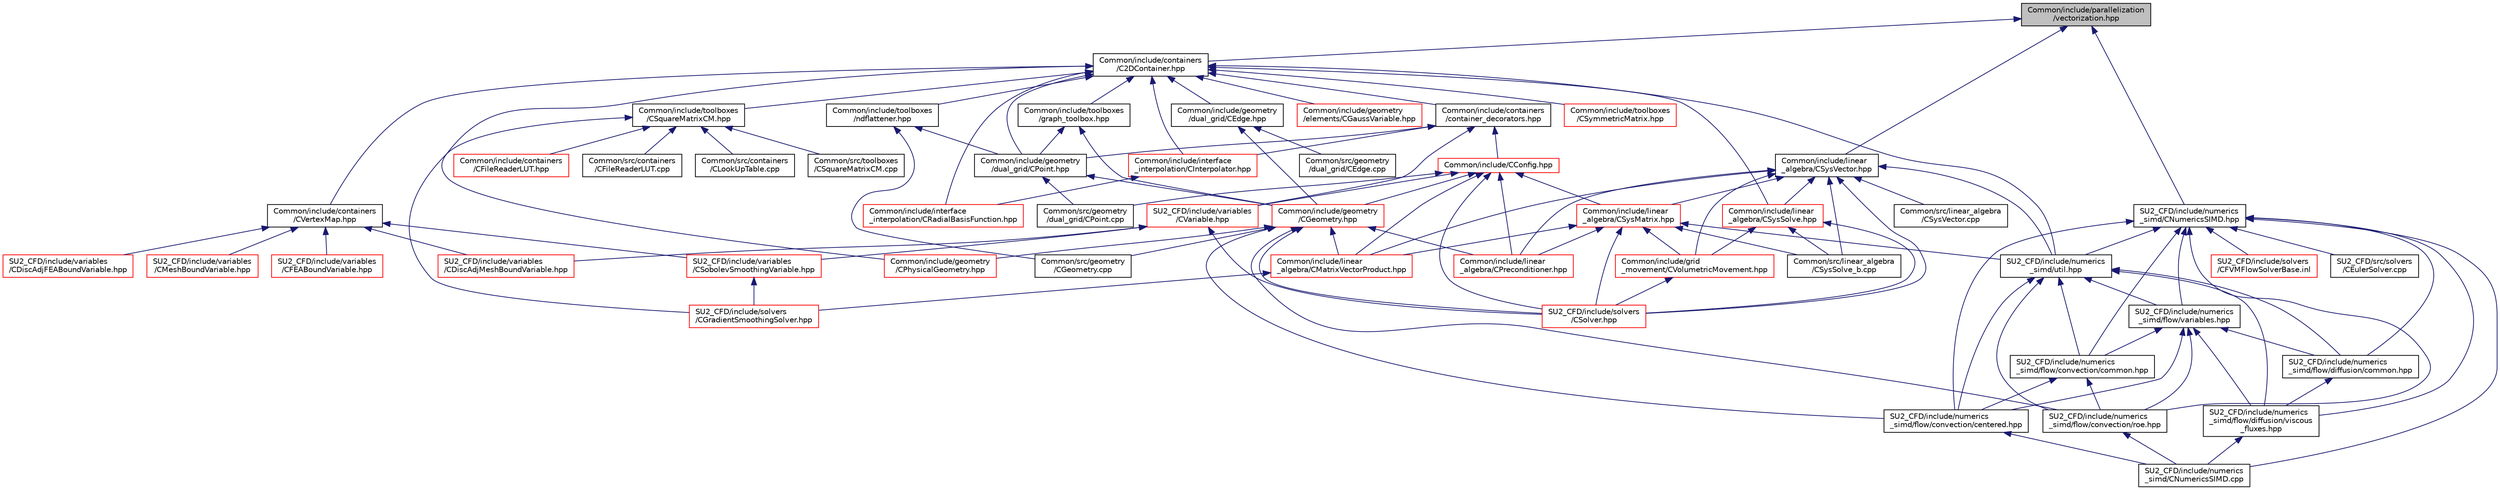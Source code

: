 digraph "Common/include/parallelization/vectorization.hpp"
{
 // LATEX_PDF_SIZE
  edge [fontname="Helvetica",fontsize="10",labelfontname="Helvetica",labelfontsize="10"];
  node [fontname="Helvetica",fontsize="10",shape=record];
  Node1 [label="Common/include/parallelization\l/vectorization.hpp",height=0.2,width=0.4,color="black", fillcolor="grey75", style="filled", fontcolor="black",tooltip="Implementation of a portable SIMD type."];
  Node1 -> Node2 [dir="back",color="midnightblue",fontsize="10",style="solid",fontname="Helvetica"];
  Node2 [label="Common/include/containers\l/C2DContainer.hpp",height=0.2,width=0.4,color="black", fillcolor="white", style="filled",URL="$C2DContainer_8hpp.html",tooltip="A templated vector/matrix object."];
  Node2 -> Node3 [dir="back",color="midnightblue",fontsize="10",style="solid",fontname="Helvetica"];
  Node3 [label="Common/include/containers\l/container_decorators.hpp",height=0.2,width=0.4,color="black", fillcolor="white", style="filled",URL="$container__decorators_8hpp.html",tooltip="Collection of small classes that decorate C2DContainer to augment its functionality,..."];
  Node3 -> Node4 [dir="back",color="midnightblue",fontsize="10",style="solid",fontname="Helvetica"];
  Node4 [label="Common/include/CConfig.hpp",height=0.2,width=0.4,color="red", fillcolor="white", style="filled",URL="$CConfig_8hpp.html",tooltip="All the information about the definition of the physical problem. The subroutines and functions are i..."];
  Node4 -> Node11 [dir="back",color="midnightblue",fontsize="10",style="solid",fontname="Helvetica"];
  Node11 [label="Common/include/geometry\l/CGeometry.hpp",height=0.2,width=0.4,color="red", fillcolor="white", style="filled",URL="$CGeometry_8hpp.html",tooltip="Headers of the main subroutines for creating the geometrical structure. The subroutines and functions..."];
  Node11 -> Node170 [dir="back",color="midnightblue",fontsize="10",style="solid",fontname="Helvetica"];
  Node170 [label="Common/include/geometry\l/CPhysicalGeometry.hpp",height=0.2,width=0.4,color="red", fillcolor="white", style="filled",URL="$CPhysicalGeometry_8hpp.html",tooltip="Headers of the physical geometry class used to read meshes from file."];
  Node11 -> Node183 [dir="back",color="midnightblue",fontsize="10",style="solid",fontname="Helvetica"];
  Node183 [label="Common/include/linear\l_algebra/CMatrixVectorProduct.hpp",height=0.2,width=0.4,color="red", fillcolor="white", style="filled",URL="$CMatrixVectorProduct_8hpp.html",tooltip="Headers for the classes related to sparse matrix-vector product wrappers. The actual operations are c..."];
  Node183 -> Node109 [dir="back",color="midnightblue",fontsize="10",style="solid",fontname="Helvetica"];
  Node109 [label="SU2_CFD/include/solvers\l/CGradientSmoothingSolver.hpp",height=0.2,width=0.4,color="red", fillcolor="white", style="filled",URL="$CGradientSmoothingSolver_8hpp.html",tooltip="SOlver class for Sobolev smoothing of sensitivities."];
  Node11 -> Node185 [dir="back",color="midnightblue",fontsize="10",style="solid",fontname="Helvetica"];
  Node185 [label="Common/include/linear\l_algebra/CPreconditioner.hpp",height=0.2,width=0.4,color="red", fillcolor="white", style="filled",URL="$CPreconditioner_8hpp.html",tooltip="Classes related to linear preconditioner wrappers. The actual operations are currently implemented mo..."];
  Node11 -> Node186 [dir="back",color="midnightblue",fontsize="10",style="solid",fontname="Helvetica"];
  Node186 [label="Common/src/geometry\l/CGeometry.cpp",height=0.2,width=0.4,color="black", fillcolor="white", style="filled",URL="$CGeometry_8cpp.html",tooltip="Implementation of the base geometry class."];
  Node11 -> Node22 [dir="back",color="midnightblue",fontsize="10",style="solid",fontname="Helvetica"];
  Node22 [label="SU2_CFD/include/solvers\l/CSolver.hpp",height=0.2,width=0.4,color="red", fillcolor="white", style="filled",URL="$CSolver_8hpp.html",tooltip="Headers of the CSolver class which is inherited by all of the other solvers."];
  Node11 -> Node197 [dir="back",color="midnightblue",fontsize="10",style="solid",fontname="Helvetica"];
  Node197 [label="SU2_CFD/include/numerics\l_simd/flow/convection/roe.hpp",height=0.2,width=0.4,color="black", fillcolor="white", style="filled",URL="$simd_2flow_2convection_2roe_8hpp.html",tooltip="Roe-family of convective schemes."];
  Node197 -> Node198 [dir="back",color="midnightblue",fontsize="10",style="solid",fontname="Helvetica"];
  Node198 [label="SU2_CFD/include/numerics\l_simd/CNumericsSIMD.cpp",height=0.2,width=0.4,color="black", fillcolor="white", style="filled",URL="$CNumericsSIMD_8cpp.html",tooltip=" "];
  Node11 -> Node199 [dir="back",color="midnightblue",fontsize="10",style="solid",fontname="Helvetica"];
  Node199 [label="SU2_CFD/include/numerics\l_simd/flow/convection/centered.hpp",height=0.2,width=0.4,color="black", fillcolor="white", style="filled",URL="$simd_2flow_2convection_2centered_8hpp.html",tooltip="Centered convective schemes."];
  Node199 -> Node198 [dir="back",color="midnightblue",fontsize="10",style="solid",fontname="Helvetica"];
  Node4 -> Node226 [dir="back",color="midnightblue",fontsize="10",style="solid",fontname="Helvetica"];
  Node226 [label="Common/include/linear\l_algebra/CSysMatrix.hpp",height=0.2,width=0.4,color="red", fillcolor="white", style="filled",URL="$CSysMatrix_8hpp.html",tooltip="Declaration of the block-sparse matrix class. The implemtation is in CSysMatrix.cpp."];
  Node226 -> Node180 [dir="back",color="midnightblue",fontsize="10",style="solid",fontname="Helvetica"];
  Node180 [label="Common/include/grid\l_movement/CVolumetricMovement.hpp",height=0.2,width=0.4,color="red", fillcolor="white", style="filled",URL="$CVolumetricMovement_8hpp.html",tooltip="Headers of the CVolumetricMovement class."];
  Node180 -> Node22 [dir="back",color="midnightblue",fontsize="10",style="solid",fontname="Helvetica"];
  Node226 -> Node183 [dir="back",color="midnightblue",fontsize="10",style="solid",fontname="Helvetica"];
  Node226 -> Node185 [dir="back",color="midnightblue",fontsize="10",style="solid",fontname="Helvetica"];
  Node226 -> Node228 [dir="back",color="midnightblue",fontsize="10",style="solid",fontname="Helvetica"];
  Node228 [label="Common/src/linear_algebra\l/CSysSolve_b.cpp",height=0.2,width=0.4,color="black", fillcolor="white", style="filled",URL="$CSysSolve__b_8cpp.html",tooltip="Routines for the linear solver used in the reverse sweep of AD."];
  Node226 -> Node22 [dir="back",color="midnightblue",fontsize="10",style="solid",fontname="Helvetica"];
  Node226 -> Node229 [dir="back",color="midnightblue",fontsize="10",style="solid",fontname="Helvetica"];
  Node229 [label="SU2_CFD/include/numerics\l_simd/util.hpp",height=0.2,width=0.4,color="black", fillcolor="white", style="filled",URL="$util_8hpp.html",tooltip="Generic auxiliary functions."];
  Node229 -> Node197 [dir="back",color="midnightblue",fontsize="10",style="solid",fontname="Helvetica"];
  Node229 -> Node230 [dir="back",color="midnightblue",fontsize="10",style="solid",fontname="Helvetica"];
  Node230 [label="SU2_CFD/include/numerics\l_simd/flow/variables.hpp",height=0.2,width=0.4,color="black", fillcolor="white", style="filled",URL="$variables_8hpp.html",tooltip="Collection of types to store physical variables."];
  Node230 -> Node197 [dir="back",color="midnightblue",fontsize="10",style="solid",fontname="Helvetica"];
  Node230 -> Node231 [dir="back",color="midnightblue",fontsize="10",style="solid",fontname="Helvetica"];
  Node231 [label="SU2_CFD/include/numerics\l_simd/flow/convection/common.hpp",height=0.2,width=0.4,color="black", fillcolor="white", style="filled",URL="$convection_2common_8hpp.html",tooltip="Common convection-related methods."];
  Node231 -> Node197 [dir="back",color="midnightblue",fontsize="10",style="solid",fontname="Helvetica"];
  Node231 -> Node199 [dir="back",color="midnightblue",fontsize="10",style="solid",fontname="Helvetica"];
  Node230 -> Node199 [dir="back",color="midnightblue",fontsize="10",style="solid",fontname="Helvetica"];
  Node230 -> Node232 [dir="back",color="midnightblue",fontsize="10",style="solid",fontname="Helvetica"];
  Node232 [label="SU2_CFD/include/numerics\l_simd/flow/diffusion/viscous\l_fluxes.hpp",height=0.2,width=0.4,color="black", fillcolor="white", style="filled",URL="$viscous__fluxes_8hpp.html",tooltip="Decorator classes for computation of viscous fluxes."];
  Node232 -> Node198 [dir="back",color="midnightblue",fontsize="10",style="solid",fontname="Helvetica"];
  Node230 -> Node233 [dir="back",color="midnightblue",fontsize="10",style="solid",fontname="Helvetica"];
  Node233 [label="SU2_CFD/include/numerics\l_simd/flow/diffusion/common.hpp",height=0.2,width=0.4,color="black", fillcolor="white", style="filled",URL="$diffusion_2common_8hpp.html",tooltip="Helper functions for viscous methods."];
  Node233 -> Node232 [dir="back",color="midnightblue",fontsize="10",style="solid",fontname="Helvetica"];
  Node229 -> Node231 [dir="back",color="midnightblue",fontsize="10",style="solid",fontname="Helvetica"];
  Node229 -> Node199 [dir="back",color="midnightblue",fontsize="10",style="solid",fontname="Helvetica"];
  Node229 -> Node232 [dir="back",color="midnightblue",fontsize="10",style="solid",fontname="Helvetica"];
  Node229 -> Node233 [dir="back",color="midnightblue",fontsize="10",style="solid",fontname="Helvetica"];
  Node4 -> Node183 [dir="back",color="midnightblue",fontsize="10",style="solid",fontname="Helvetica"];
  Node4 -> Node185 [dir="back",color="midnightblue",fontsize="10",style="solid",fontname="Helvetica"];
  Node4 -> Node260 [dir="back",color="midnightblue",fontsize="10",style="solid",fontname="Helvetica"];
  Node260 [label="Common/src/geometry\l/dual_grid/CPoint.cpp",height=0.2,width=0.4,color="black", fillcolor="white", style="filled",URL="$CPoint_8cpp.html",tooltip="Main classes for defining the points of the dual grid."];
  Node4 -> Node22 [dir="back",color="midnightblue",fontsize="10",style="solid",fontname="Helvetica"];
  Node4 -> Node368 [dir="back",color="midnightblue",fontsize="10",style="solid",fontname="Helvetica"];
  Node368 [label="SU2_CFD/include/variables\l/CVariable.hpp",height=0.2,width=0.4,color="red", fillcolor="white", style="filled",URL="$CVariable_8hpp.html",tooltip="Declaration and inlines of the parent class for defining problem variables, function definitions in f..."];
  Node368 -> Node22 [dir="back",color="midnightblue",fontsize="10",style="solid",fontname="Helvetica"];
  Node368 -> Node393 [dir="back",color="midnightblue",fontsize="10",style="solid",fontname="Helvetica"];
  Node393 [label="SU2_CFD/include/variables\l/CDiscAdjMeshBoundVariable.hpp",height=0.2,width=0.4,color="red", fillcolor="white", style="filled",URL="$CDiscAdjMeshBoundVariable_8hpp.html",tooltip=" "];
  Node368 -> Node395 [dir="back",color="midnightblue",fontsize="10",style="solid",fontname="Helvetica"];
  Node395 [label="SU2_CFD/include/variables\l/CSobolevSmoothingVariable.hpp",height=0.2,width=0.4,color="red", fillcolor="white", style="filled",URL="$CSobolevSmoothingVariable_8hpp.html",tooltip="Class for defining the variables of the gradient smoothing."];
  Node395 -> Node109 [dir="back",color="midnightblue",fontsize="10",style="solid",fontname="Helvetica"];
  Node3 -> Node430 [dir="back",color="midnightblue",fontsize="10",style="solid",fontname="Helvetica"];
  Node430 [label="Common/include/geometry\l/dual_grid/CPoint.hpp",height=0.2,width=0.4,color="black", fillcolor="white", style="filled",URL="$CPoint_8hpp.html",tooltip="Declaration of the point class that stores geometric and adjacency information for dual control volum..."];
  Node430 -> Node11 [dir="back",color="midnightblue",fontsize="10",style="solid",fontname="Helvetica"];
  Node430 -> Node260 [dir="back",color="midnightblue",fontsize="10",style="solid",fontname="Helvetica"];
  Node3 -> Node431 [dir="back",color="midnightblue",fontsize="10",style="solid",fontname="Helvetica"];
  Node431 [label="Common/include/interface\l_interpolation/CInterpolator.hpp",height=0.2,width=0.4,color="red", fillcolor="white", style="filled",URL="$CInterpolator_8hpp.html",tooltip="Base class for multiphysics interpolation."];
  Node431 -> Node435 [dir="back",color="midnightblue",fontsize="10",style="solid",fontname="Helvetica"];
  Node435 [label="Common/include/interface\l_interpolation/CRadialBasisFunction.hpp",height=0.2,width=0.4,color="red", fillcolor="white", style="filled",URL="$CRadialBasisFunction_8hpp.html",tooltip="Radial basis function interpolation."];
  Node3 -> Node368 [dir="back",color="midnightblue",fontsize="10",style="solid",fontname="Helvetica"];
  Node2 -> Node437 [dir="back",color="midnightblue",fontsize="10",style="solid",fontname="Helvetica"];
  Node437 [label="Common/include/toolboxes\l/CSquareMatrixCM.hpp",height=0.2,width=0.4,color="black", fillcolor="white", style="filled",URL="$CSquareMatrixCM_8hpp.html",tooltip="Dense general square matrix, used for example in DG standard elements in Column Major order storage."];
  Node437 -> Node438 [dir="back",color="midnightblue",fontsize="10",style="solid",fontname="Helvetica"];
  Node438 [label="Common/include/containers\l/CFileReaderLUT.hpp",height=0.2,width=0.4,color="red", fillcolor="white", style="filled",URL="$CFileReaderLUT_8hpp.html",tooltip="reading lookup table for tabulated fluid properties"];
  Node437 -> Node441 [dir="back",color="midnightblue",fontsize="10",style="solid",fontname="Helvetica"];
  Node441 [label="Common/src/containers\l/CFileReaderLUT.cpp",height=0.2,width=0.4,color="black", fillcolor="white", style="filled",URL="$CFileReaderLUT_8cpp.html",tooltip=" "];
  Node437 -> Node440 [dir="back",color="midnightblue",fontsize="10",style="solid",fontname="Helvetica"];
  Node440 [label="Common/src/containers\l/CLookUpTable.cpp",height=0.2,width=0.4,color="black", fillcolor="white", style="filled",URL="$CLookUpTable_8cpp.html",tooltip=" "];
  Node437 -> Node442 [dir="back",color="midnightblue",fontsize="10",style="solid",fontname="Helvetica"];
  Node442 [label="Common/src/toolboxes\l/CSquareMatrixCM.cpp",height=0.2,width=0.4,color="black", fillcolor="white", style="filled",URL="$CSquareMatrixCM_8cpp.html",tooltip="Implementation of dense matrix helper class in Column Major order (see hpp)."];
  Node437 -> Node109 [dir="back",color="midnightblue",fontsize="10",style="solid",fontname="Helvetica"];
  Node2 -> Node443 [dir="back",color="midnightblue",fontsize="10",style="solid",fontname="Helvetica"];
  Node443 [label="Common/include/containers\l/CVertexMap.hpp",height=0.2,width=0.4,color="black", fillcolor="white", style="filled",URL="$CVertexMap_8hpp.html",tooltip="An index to index lookup vector."];
  Node443 -> Node390 [dir="back",color="midnightblue",fontsize="10",style="solid",fontname="Helvetica"];
  Node390 [label="SU2_CFD/include/variables\l/CDiscAdjFEABoundVariable.hpp",height=0.2,width=0.4,color="red", fillcolor="white", style="filled",URL="$CDiscAdjFEABoundVariable_8hpp.html",tooltip="Main class for defining the variables of the adjoint FEA solver at the boundary."];
  Node443 -> Node393 [dir="back",color="midnightblue",fontsize="10",style="solid",fontname="Helvetica"];
  Node443 -> Node395 [dir="back",color="midnightblue",fontsize="10",style="solid",fontname="Helvetica"];
  Node443 -> Node412 [dir="back",color="midnightblue",fontsize="10",style="solid",fontname="Helvetica"];
  Node412 [label="SU2_CFD/include/variables\l/CMeshBoundVariable.hpp",height=0.2,width=0.4,color="red", fillcolor="white", style="filled",URL="$CMeshBoundVariable_8hpp.html",tooltip="Declaration and inlines of the class to define the variables of the mesh movement at the moving bound..."];
  Node443 -> Node420 [dir="back",color="midnightblue",fontsize="10",style="solid",fontname="Helvetica"];
  Node420 [label="SU2_CFD/include/variables\l/CFEABoundVariable.hpp",height=0.2,width=0.4,color="red", fillcolor="white", style="filled",URL="$CFEABoundVariable_8hpp.html",tooltip="Class for defining the variables on the FEA boundaries for FSI applications."];
  Node2 -> Node430 [dir="back",color="midnightblue",fontsize="10",style="solid",fontname="Helvetica"];
  Node2 -> Node444 [dir="back",color="midnightblue",fontsize="10",style="solid",fontname="Helvetica"];
  Node444 [label="Common/include/toolboxes\l/graph_toolbox.hpp",height=0.2,width=0.4,color="black", fillcolor="white", style="filled",URL="$graph__toolbox_8hpp.html",tooltip="Functions and classes to build/represent sparse graphs or sparse patterns."];
  Node444 -> Node430 [dir="back",color="midnightblue",fontsize="10",style="solid",fontname="Helvetica"];
  Node444 -> Node11 [dir="back",color="midnightblue",fontsize="10",style="solid",fontname="Helvetica"];
  Node2 -> Node445 [dir="back",color="midnightblue",fontsize="10",style="solid",fontname="Helvetica"];
  Node445 [label="Common/include/toolboxes\l/ndflattener.hpp",height=0.2,width=0.4,color="black", fillcolor="white", style="filled",URL="$ndflattener_8hpp.html",tooltip="Flatten pointer-to-pointer-... arrays for MPI communication."];
  Node445 -> Node430 [dir="back",color="midnightblue",fontsize="10",style="solid",fontname="Helvetica"];
  Node445 -> Node186 [dir="back",color="midnightblue",fontsize="10",style="solid",fontname="Helvetica"];
  Node2 -> Node446 [dir="back",color="midnightblue",fontsize="10",style="solid",fontname="Helvetica"];
  Node446 [label="Common/include/geometry\l/dual_grid/CEdge.hpp",height=0.2,width=0.4,color="black", fillcolor="white", style="filled",URL="$CEdge_8hpp.html",tooltip="Declaration of the edge class CEdge.cpp file."];
  Node446 -> Node11 [dir="back",color="midnightblue",fontsize="10",style="solid",fontname="Helvetica"];
  Node446 -> Node447 [dir="back",color="midnightblue",fontsize="10",style="solid",fontname="Helvetica"];
  Node447 [label="Common/src/geometry\l/dual_grid/CEdge.cpp",height=0.2,width=0.4,color="black", fillcolor="white", style="filled",URL="$CEdge_8cpp.html",tooltip="Implementation of the edge class."];
  Node2 -> Node170 [dir="back",color="midnightblue",fontsize="10",style="solid",fontname="Helvetica"];
  Node2 -> Node448 [dir="back",color="midnightblue",fontsize="10",style="solid",fontname="Helvetica"];
  Node448 [label="Common/include/geometry\l/elements/CGaussVariable.hpp",height=0.2,width=0.4,color="red", fillcolor="white", style="filled",URL="$CGaussVariable_8hpp.html",tooltip="Light-weight class to store Gaussian point information."];
  Node2 -> Node461 [dir="back",color="midnightblue",fontsize="10",style="solid",fontname="Helvetica"];
  Node461 [label="Common/include/linear\l_algebra/CSysSolve.hpp",height=0.2,width=0.4,color="red", fillcolor="white", style="filled",URL="$CSysSolve_8hpp.html",tooltip="Headers for the classes related to linear solvers (CG, FGMRES, etc) The subroutines and functions are..."];
  Node461 -> Node180 [dir="back",color="midnightblue",fontsize="10",style="solid",fontname="Helvetica"];
  Node461 -> Node228 [dir="back",color="midnightblue",fontsize="10",style="solid",fontname="Helvetica"];
  Node461 -> Node22 [dir="back",color="midnightblue",fontsize="10",style="solid",fontname="Helvetica"];
  Node2 -> Node431 [dir="back",color="midnightblue",fontsize="10",style="solid",fontname="Helvetica"];
  Node2 -> Node435 [dir="back",color="midnightblue",fontsize="10",style="solid",fontname="Helvetica"];
  Node2 -> Node462 [dir="back",color="midnightblue",fontsize="10",style="solid",fontname="Helvetica"];
  Node462 [label="Common/include/toolboxes\l/CSymmetricMatrix.hpp",height=0.2,width=0.4,color="red", fillcolor="white", style="filled",URL="$CSymmetricMatrix_8hpp.html",tooltip="Dense symmetric matrix, used for example in RBF interpolation."];
  Node2 -> Node229 [dir="back",color="midnightblue",fontsize="10",style="solid",fontname="Helvetica"];
  Node1 -> Node465 [dir="back",color="midnightblue",fontsize="10",style="solid",fontname="Helvetica"];
  Node465 [label="Common/include/linear\l_algebra/CSysVector.hpp",height=0.2,width=0.4,color="black", fillcolor="white", style="filled",URL="$CSysVector_8hpp.html",tooltip="Declararion and inlines of the vector class used in the solution of large, distributed,..."];
  Node465 -> Node226 [dir="back",color="midnightblue",fontsize="10",style="solid",fontname="Helvetica"];
  Node465 -> Node180 [dir="back",color="midnightblue",fontsize="10",style="solid",fontname="Helvetica"];
  Node465 -> Node461 [dir="back",color="midnightblue",fontsize="10",style="solid",fontname="Helvetica"];
  Node465 -> Node183 [dir="back",color="midnightblue",fontsize="10",style="solid",fontname="Helvetica"];
  Node465 -> Node185 [dir="back",color="midnightblue",fontsize="10",style="solid",fontname="Helvetica"];
  Node465 -> Node228 [dir="back",color="midnightblue",fontsize="10",style="solid",fontname="Helvetica"];
  Node465 -> Node466 [dir="back",color="midnightblue",fontsize="10",style="solid",fontname="Helvetica"];
  Node466 [label="Common/src/linear_algebra\l/CSysVector.cpp",height=0.2,width=0.4,color="black", fillcolor="white", style="filled",URL="$CSysVector_8cpp.html",tooltip="Implementation and explicit instantiations of CSysVector."];
  Node465 -> Node22 [dir="back",color="midnightblue",fontsize="10",style="solid",fontname="Helvetica"];
  Node465 -> Node229 [dir="back",color="midnightblue",fontsize="10",style="solid",fontname="Helvetica"];
  Node1 -> Node467 [dir="back",color="midnightblue",fontsize="10",style="solid",fontname="Helvetica"];
  Node467 [label="SU2_CFD/include/numerics\l_simd/CNumericsSIMD.hpp",height=0.2,width=0.4,color="black", fillcolor="white", style="filled",URL="$CNumericsSIMD_8hpp.html",tooltip="Vectorized (SIMD) numerics classes."];
  Node467 -> Node198 [dir="back",color="midnightblue",fontsize="10",style="solid",fontname="Helvetica"];
  Node467 -> Node197 [dir="back",color="midnightblue",fontsize="10",style="solid",fontname="Helvetica"];
  Node467 -> Node229 [dir="back",color="midnightblue",fontsize="10",style="solid",fontname="Helvetica"];
  Node467 -> Node230 [dir="back",color="midnightblue",fontsize="10",style="solid",fontname="Helvetica"];
  Node467 -> Node231 [dir="back",color="midnightblue",fontsize="10",style="solid",fontname="Helvetica"];
  Node467 -> Node199 [dir="back",color="midnightblue",fontsize="10",style="solid",fontname="Helvetica"];
  Node467 -> Node232 [dir="back",color="midnightblue",fontsize="10",style="solid",fontname="Helvetica"];
  Node467 -> Node233 [dir="back",color="midnightblue",fontsize="10",style="solid",fontname="Helvetica"];
  Node467 -> Node95 [dir="back",color="midnightblue",fontsize="10",style="solid",fontname="Helvetica"];
  Node95 [label="SU2_CFD/include/solvers\l/CFVMFlowSolverBase.inl",height=0.2,width=0.4,color="red", fillcolor="white", style="filled",URL="$CFVMFlowSolverBase_8inl.html",tooltip="Base class template for all FVM flow solvers."];
  Node467 -> Node94 [dir="back",color="midnightblue",fontsize="10",style="solid",fontname="Helvetica"];
  Node94 [label="SU2_CFD/src/solvers\l/CEulerSolver.cpp",height=0.2,width=0.4,color="black", fillcolor="white", style="filled",URL="$CEulerSolver_8cpp.html",tooltip="Main subroutines for solving Finite-Volume Euler flow problems."];
}
